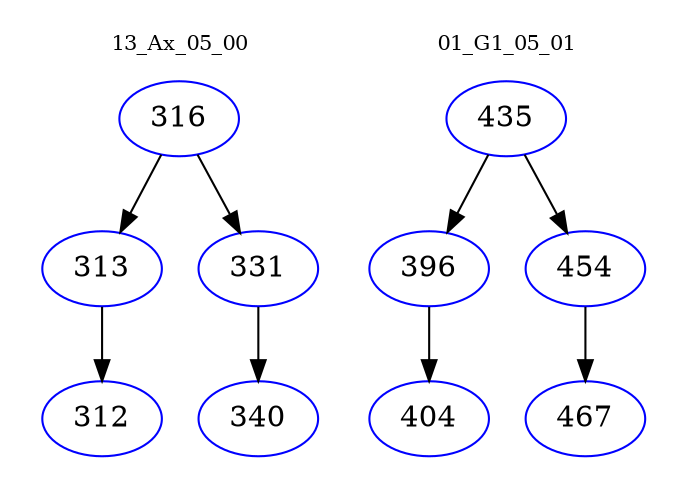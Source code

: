 digraph{
subgraph cluster_0 {
color = white
label = "13_Ax_05_00";
fontsize=10;
T0_316 [label="316", color="blue"]
T0_316 -> T0_313 [color="black"]
T0_313 [label="313", color="blue"]
T0_313 -> T0_312 [color="black"]
T0_312 [label="312", color="blue"]
T0_316 -> T0_331 [color="black"]
T0_331 [label="331", color="blue"]
T0_331 -> T0_340 [color="black"]
T0_340 [label="340", color="blue"]
}
subgraph cluster_1 {
color = white
label = "01_G1_05_01";
fontsize=10;
T1_435 [label="435", color="blue"]
T1_435 -> T1_396 [color="black"]
T1_396 [label="396", color="blue"]
T1_396 -> T1_404 [color="black"]
T1_404 [label="404", color="blue"]
T1_435 -> T1_454 [color="black"]
T1_454 [label="454", color="blue"]
T1_454 -> T1_467 [color="black"]
T1_467 [label="467", color="blue"]
}
}
